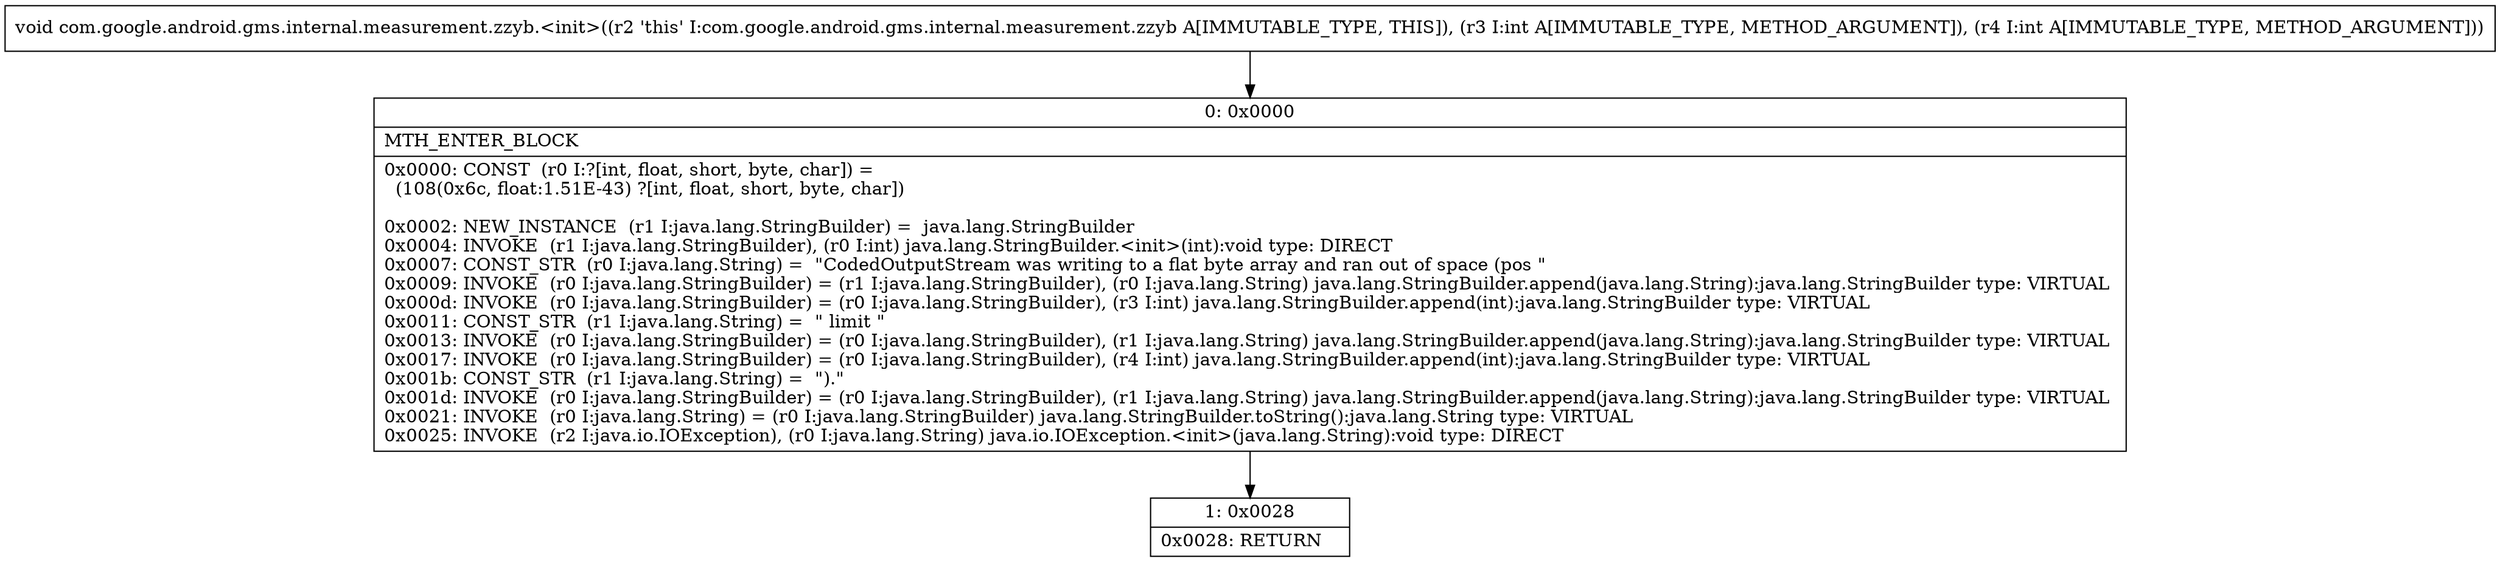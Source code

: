 digraph "CFG forcom.google.android.gms.internal.measurement.zzyb.\<init\>(II)V" {
Node_0 [shape=record,label="{0\:\ 0x0000|MTH_ENTER_BLOCK\l|0x0000: CONST  (r0 I:?[int, float, short, byte, char]) = \l  (108(0x6c, float:1.51E\-43) ?[int, float, short, byte, char])\l \l0x0002: NEW_INSTANCE  (r1 I:java.lang.StringBuilder) =  java.lang.StringBuilder \l0x0004: INVOKE  (r1 I:java.lang.StringBuilder), (r0 I:int) java.lang.StringBuilder.\<init\>(int):void type: DIRECT \l0x0007: CONST_STR  (r0 I:java.lang.String) =  \"CodedOutputStream was writing to a flat byte array and ran out of space (pos \" \l0x0009: INVOKE  (r0 I:java.lang.StringBuilder) = (r1 I:java.lang.StringBuilder), (r0 I:java.lang.String) java.lang.StringBuilder.append(java.lang.String):java.lang.StringBuilder type: VIRTUAL \l0x000d: INVOKE  (r0 I:java.lang.StringBuilder) = (r0 I:java.lang.StringBuilder), (r3 I:int) java.lang.StringBuilder.append(int):java.lang.StringBuilder type: VIRTUAL \l0x0011: CONST_STR  (r1 I:java.lang.String) =  \" limit \" \l0x0013: INVOKE  (r0 I:java.lang.StringBuilder) = (r0 I:java.lang.StringBuilder), (r1 I:java.lang.String) java.lang.StringBuilder.append(java.lang.String):java.lang.StringBuilder type: VIRTUAL \l0x0017: INVOKE  (r0 I:java.lang.StringBuilder) = (r0 I:java.lang.StringBuilder), (r4 I:int) java.lang.StringBuilder.append(int):java.lang.StringBuilder type: VIRTUAL \l0x001b: CONST_STR  (r1 I:java.lang.String) =  \").\" \l0x001d: INVOKE  (r0 I:java.lang.StringBuilder) = (r0 I:java.lang.StringBuilder), (r1 I:java.lang.String) java.lang.StringBuilder.append(java.lang.String):java.lang.StringBuilder type: VIRTUAL \l0x0021: INVOKE  (r0 I:java.lang.String) = (r0 I:java.lang.StringBuilder) java.lang.StringBuilder.toString():java.lang.String type: VIRTUAL \l0x0025: INVOKE  (r2 I:java.io.IOException), (r0 I:java.lang.String) java.io.IOException.\<init\>(java.lang.String):void type: DIRECT \l}"];
Node_1 [shape=record,label="{1\:\ 0x0028|0x0028: RETURN   \l}"];
MethodNode[shape=record,label="{void com.google.android.gms.internal.measurement.zzyb.\<init\>((r2 'this' I:com.google.android.gms.internal.measurement.zzyb A[IMMUTABLE_TYPE, THIS]), (r3 I:int A[IMMUTABLE_TYPE, METHOD_ARGUMENT]), (r4 I:int A[IMMUTABLE_TYPE, METHOD_ARGUMENT])) }"];
MethodNode -> Node_0;
Node_0 -> Node_1;
}

